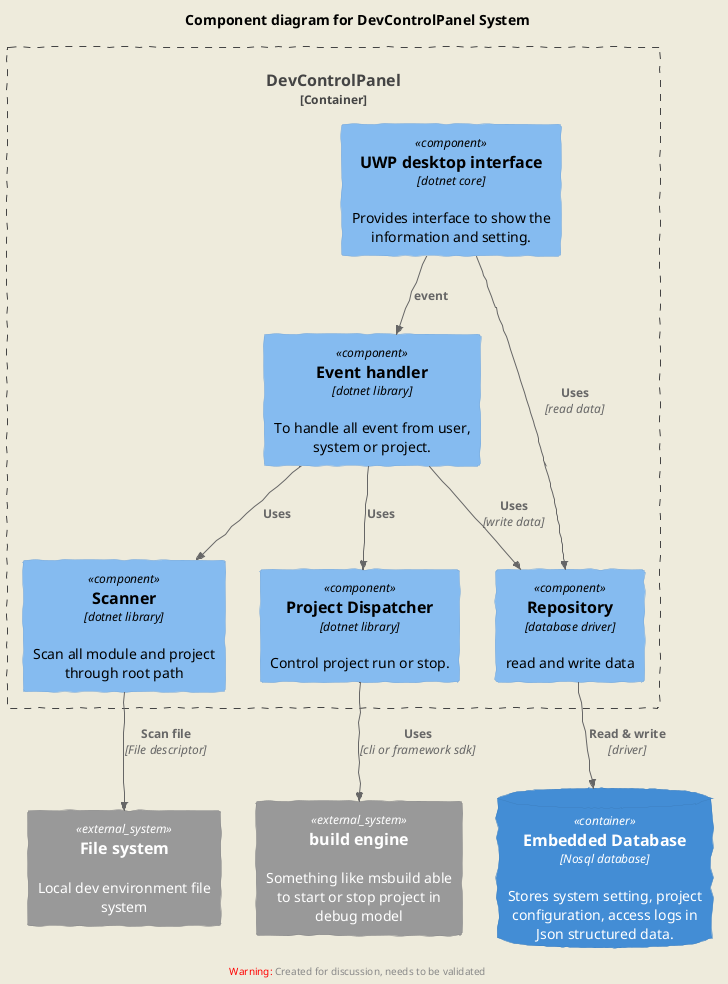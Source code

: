 @startuml

'!includeurl https://raw.githubusercontent.com/RicardoNiepel/C4-PlantUML/master/C4_Component.puml
!include <c4/C4_Component.puml> 

LAYOUT_AS_SKETCH()
LAYOUT_TOP_DOWN()


title Component diagram for DevControlPanel System


ContainerDb(db, "Embedded Database", "Nosql database", "Stores system setting, project configuration, access logs in Json structured data.")
System_Ext(build_engine, "build engine", "Something like msbuild able to start or stop project in debug model")
System_Ext(fileSystem, "File system", "Local dev environment file system")

Container_Boundary(desktop_application, "DevControlPanel") {
    Component(Gui, "UWP desktop interface", "dotnet core", "Provides interface to show the information and setting.")
    Component(event_handler, "Event handler", "dotnet library", "To handle all event from user, system or project.")
    Component(project_scanner, "Scanner", "dotnet library", "Scan all module and project through root path")
    Component(project_dispatcher, "Project Dispatcher", "dotnet library", "Control project run or stop.")
    Component(repository, "Repository", "database driver", "read and write data")
    
    Rel(Gui, repository, "Uses", "read data")
    Rel(Gui, event_handler, "event")
    Rel(event_handler, project_scanner, "Uses")
    Rel(event_handler, project_dispatcher, "Uses")    
    Rel(repository, db, "Read & write", "driver")
}

Rel(event_handler, repository, "Uses", "write data")
Rel(project_dispatcher, build_engine, "Uses", "cli or framework sdk")
Rel(project_scanner, fileSystem, "Scan file", "File descriptor")


@enduml